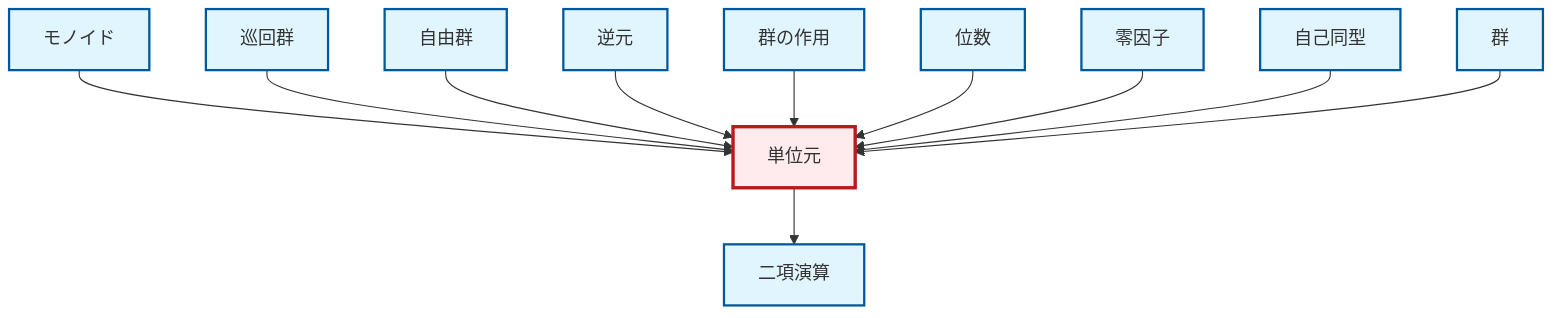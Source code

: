 graph TD
    classDef definition fill:#e1f5fe,stroke:#01579b,stroke-width:2px
    classDef theorem fill:#f3e5f5,stroke:#4a148c,stroke-width:2px
    classDef axiom fill:#fff3e0,stroke:#e65100,stroke-width:2px
    classDef example fill:#e8f5e9,stroke:#1b5e20,stroke-width:2px
    classDef current fill:#ffebee,stroke:#b71c1c,stroke-width:3px
    def-group-action["群の作用"]:::definition
    def-inverse-element["逆元"]:::definition
    def-free-group["自由群"]:::definition
    def-automorphism["自己同型"]:::definition
    def-zero-divisor["零因子"]:::definition
    def-binary-operation["二項演算"]:::definition
    def-order["位数"]:::definition
    def-cyclic-group["巡回群"]:::definition
    def-identity-element["単位元"]:::definition
    def-group["群"]:::definition
    def-monoid["モノイド"]:::definition
    def-monoid --> def-identity-element
    def-cyclic-group --> def-identity-element
    def-free-group --> def-identity-element
    def-identity-element --> def-binary-operation
    def-inverse-element --> def-identity-element
    def-group-action --> def-identity-element
    def-order --> def-identity-element
    def-zero-divisor --> def-identity-element
    def-automorphism --> def-identity-element
    def-group --> def-identity-element
    class def-identity-element current